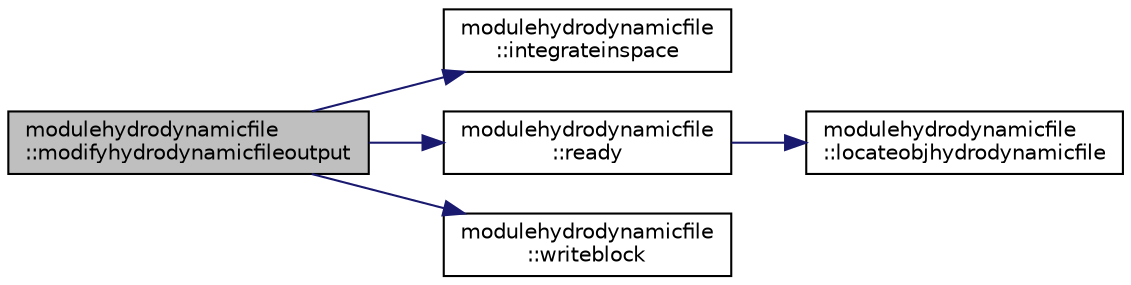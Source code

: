 digraph "modulehydrodynamicfile::modifyhydrodynamicfileoutput"
{
 // LATEX_PDF_SIZE
  edge [fontname="Helvetica",fontsize="10",labelfontname="Helvetica",labelfontsize="10"];
  node [fontname="Helvetica",fontsize="10",shape=record];
  rankdir="LR";
  Node1 [label="modulehydrodynamicfile\l::modifyhydrodynamicfileoutput",height=0.2,width=0.4,color="black", fillcolor="grey75", style="filled", fontcolor="black",tooltip=" "];
  Node1 -> Node2 [color="midnightblue",fontsize="10",style="solid"];
  Node2 [label="modulehydrodynamicfile\l::integrateinspace",height=0.2,width=0.4,color="black", fillcolor="white", style="filled",URL="$namespacemodulehydrodynamicfile.html#a567935da3a6ce143ef24e8bb5f4787ea",tooltip=" "];
  Node1 -> Node3 [color="midnightblue",fontsize="10",style="solid"];
  Node3 [label="modulehydrodynamicfile\l::ready",height=0.2,width=0.4,color="black", fillcolor="white", style="filled",URL="$namespacemodulehydrodynamicfile.html#ab74a3df233aec6594db3ce069b1a2c25",tooltip=" "];
  Node3 -> Node4 [color="midnightblue",fontsize="10",style="solid"];
  Node4 [label="modulehydrodynamicfile\l::locateobjhydrodynamicfile",height=0.2,width=0.4,color="black", fillcolor="white", style="filled",URL="$namespacemodulehydrodynamicfile.html#aa662fd4d0a1262940a320a6801dbe247",tooltip=" "];
  Node1 -> Node5 [color="midnightblue",fontsize="10",style="solid"];
  Node5 [label="modulehydrodynamicfile\l::writeblock",height=0.2,width=0.4,color="black", fillcolor="white", style="filled",URL="$namespacemodulehydrodynamicfile.html#a3dc8b494b31e0a9504668b6e7dc8eaa6",tooltip=" "];
}
